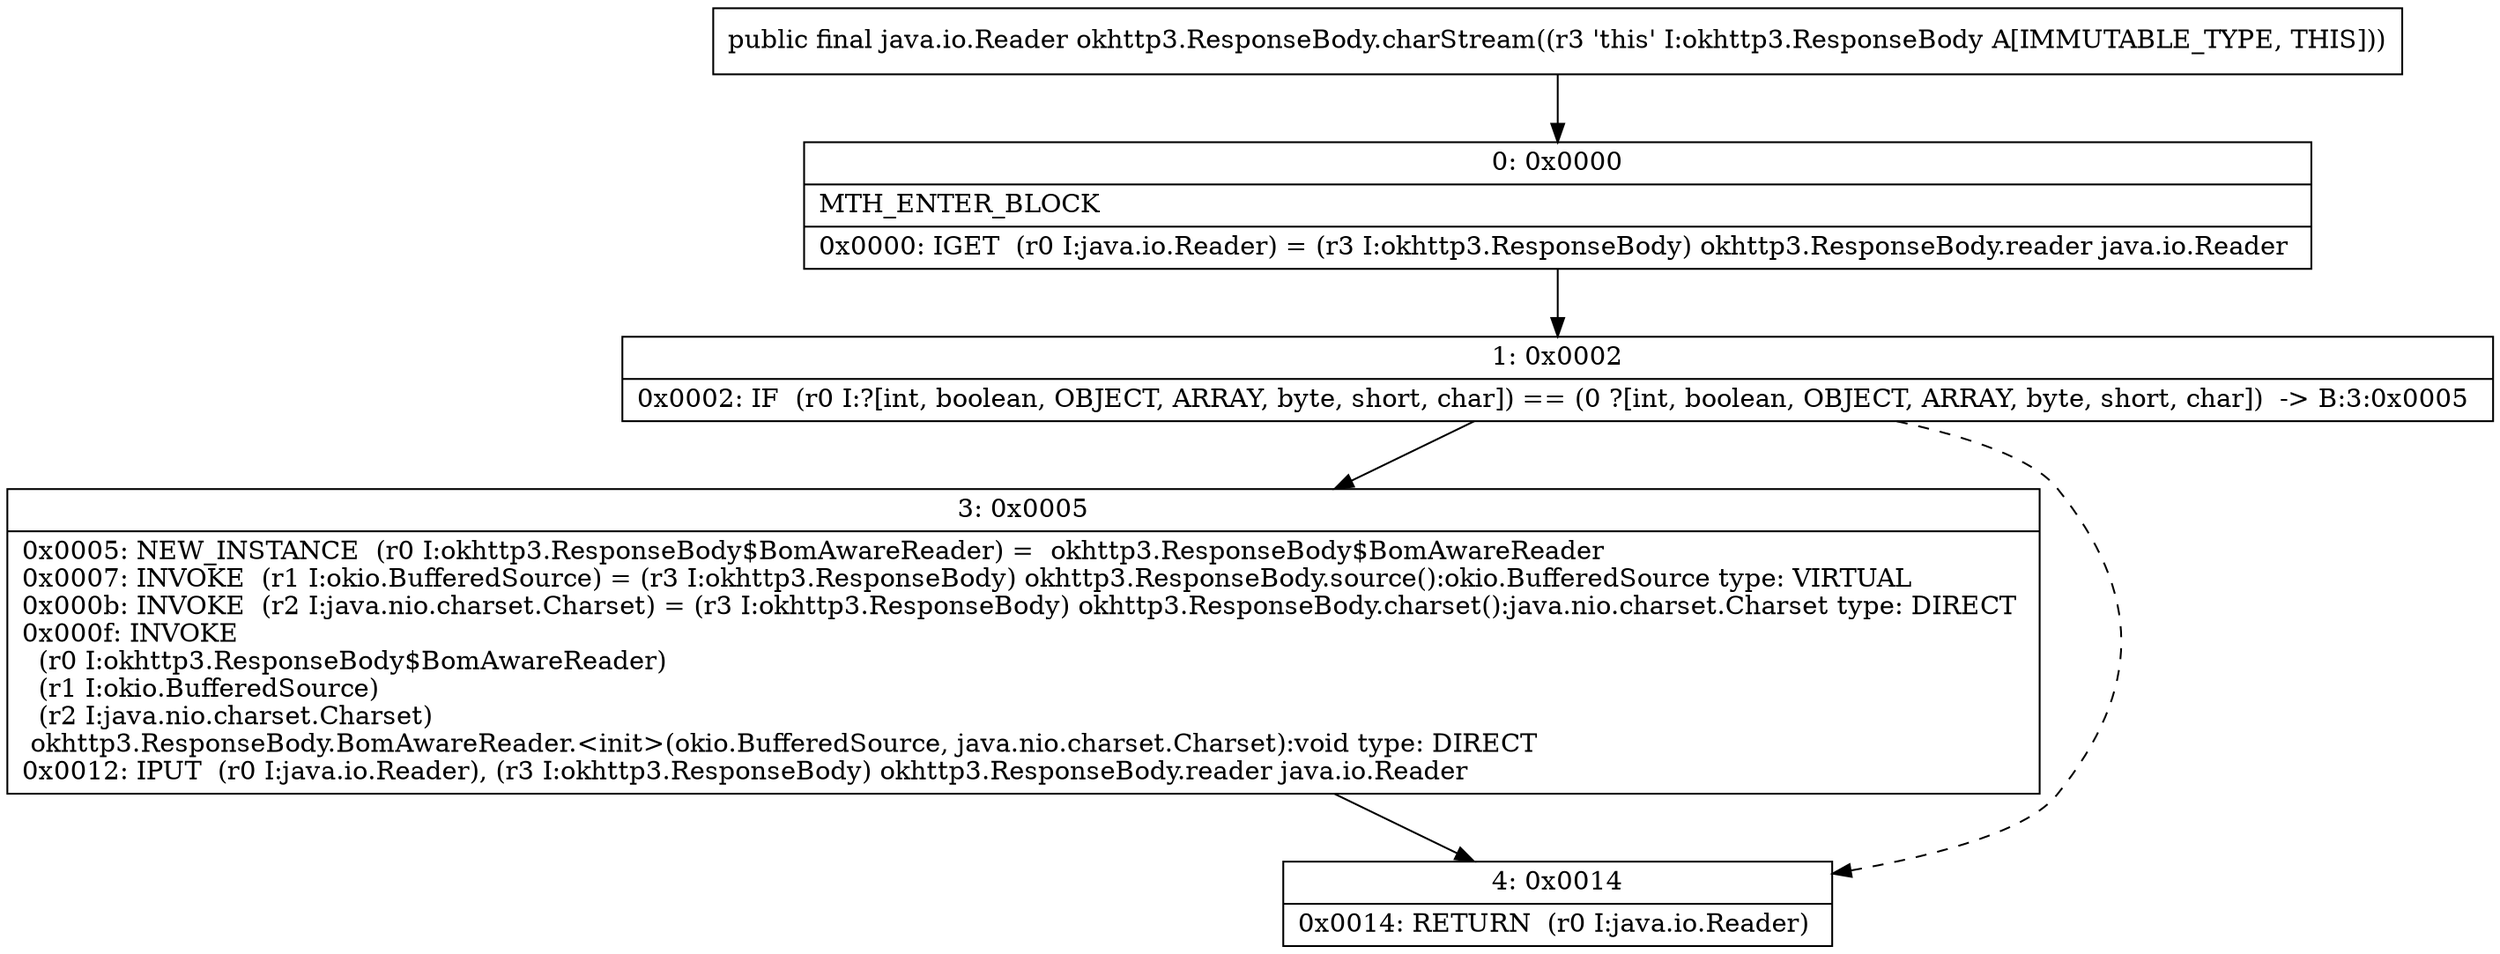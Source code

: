 digraph "CFG forokhttp3.ResponseBody.charStream()Ljava\/io\/Reader;" {
Node_0 [shape=record,label="{0\:\ 0x0000|MTH_ENTER_BLOCK\l|0x0000: IGET  (r0 I:java.io.Reader) = (r3 I:okhttp3.ResponseBody) okhttp3.ResponseBody.reader java.io.Reader \l}"];
Node_1 [shape=record,label="{1\:\ 0x0002|0x0002: IF  (r0 I:?[int, boolean, OBJECT, ARRAY, byte, short, char]) == (0 ?[int, boolean, OBJECT, ARRAY, byte, short, char])  \-\> B:3:0x0005 \l}"];
Node_3 [shape=record,label="{3\:\ 0x0005|0x0005: NEW_INSTANCE  (r0 I:okhttp3.ResponseBody$BomAwareReader) =  okhttp3.ResponseBody$BomAwareReader \l0x0007: INVOKE  (r1 I:okio.BufferedSource) = (r3 I:okhttp3.ResponseBody) okhttp3.ResponseBody.source():okio.BufferedSource type: VIRTUAL \l0x000b: INVOKE  (r2 I:java.nio.charset.Charset) = (r3 I:okhttp3.ResponseBody) okhttp3.ResponseBody.charset():java.nio.charset.Charset type: DIRECT \l0x000f: INVOKE  \l  (r0 I:okhttp3.ResponseBody$BomAwareReader)\l  (r1 I:okio.BufferedSource)\l  (r2 I:java.nio.charset.Charset)\l okhttp3.ResponseBody.BomAwareReader.\<init\>(okio.BufferedSource, java.nio.charset.Charset):void type: DIRECT \l0x0012: IPUT  (r0 I:java.io.Reader), (r3 I:okhttp3.ResponseBody) okhttp3.ResponseBody.reader java.io.Reader \l}"];
Node_4 [shape=record,label="{4\:\ 0x0014|0x0014: RETURN  (r0 I:java.io.Reader) \l}"];
MethodNode[shape=record,label="{public final java.io.Reader okhttp3.ResponseBody.charStream((r3 'this' I:okhttp3.ResponseBody A[IMMUTABLE_TYPE, THIS])) }"];
MethodNode -> Node_0;
Node_0 -> Node_1;
Node_1 -> Node_3;
Node_1 -> Node_4[style=dashed];
Node_3 -> Node_4;
}

